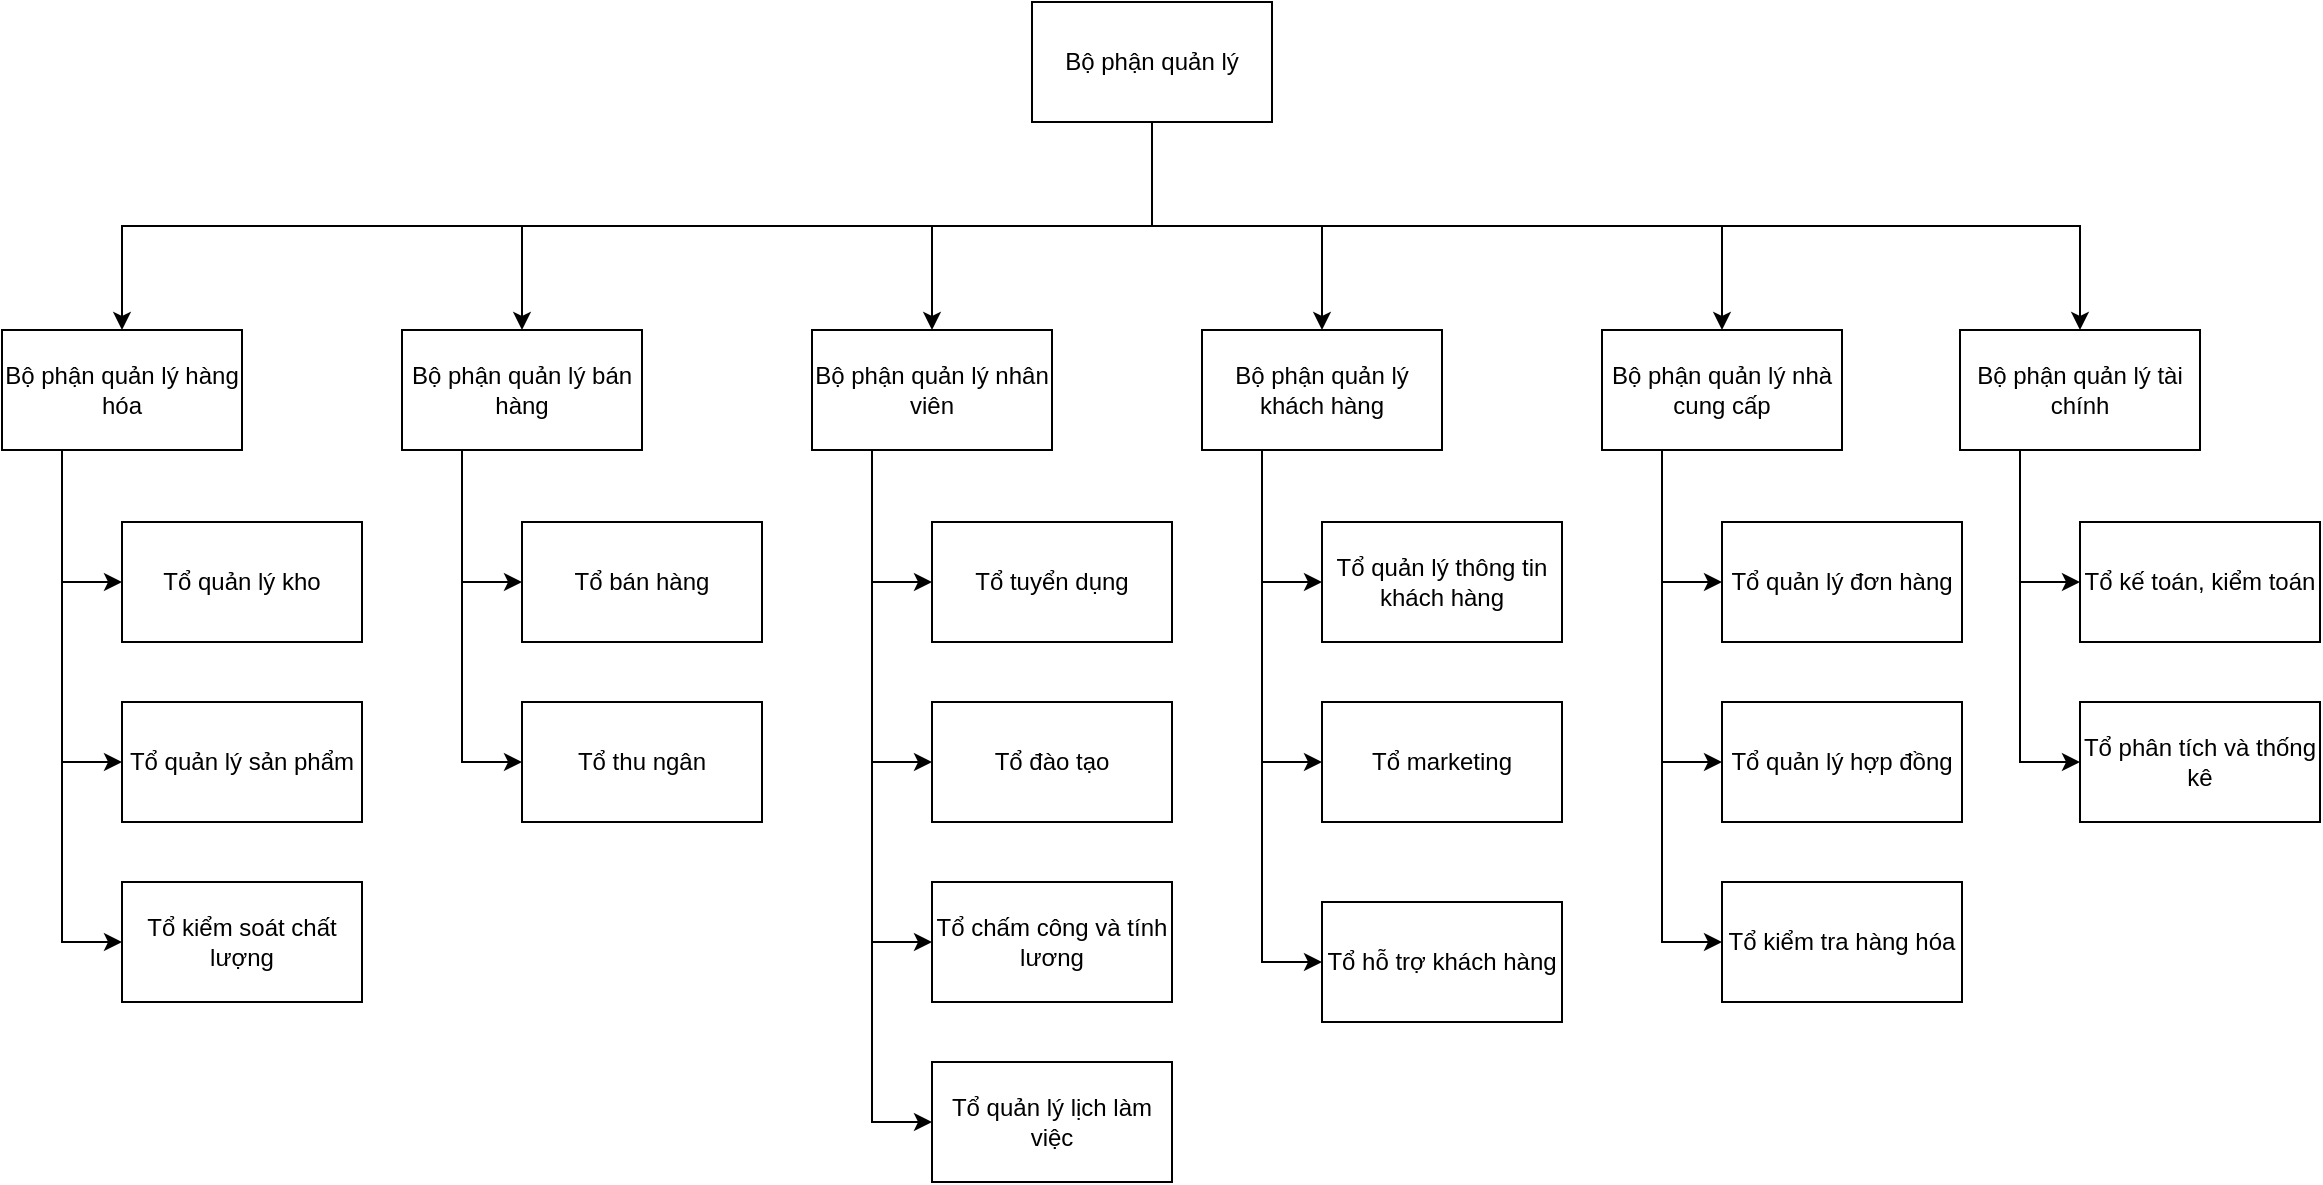 <mxfile version="24.7.8">
  <diagram name="Trang-1" id="8vCLXsjjelnOkAw3biZU">
    <mxGraphModel dx="1195" dy="643" grid="1" gridSize="10" guides="1" tooltips="1" connect="1" arrows="1" fold="1" page="1" pageScale="1" pageWidth="1169" pageHeight="827" math="0" shadow="0">
      <root>
        <mxCell id="0" />
        <mxCell id="1" parent="0" />
        <mxCell id="Vs9UFH5sFDQ2bHk19n7N-2" style="edgeStyle=orthogonalEdgeStyle;rounded=0;orthogonalLoop=1;jettySize=auto;html=1;exitX=0.5;exitY=1;exitDx=0;exitDy=0;" edge="1" parent="1" source="6mbAxJWy0zSrx9NXerLB-1" target="Vs9UFH5sFDQ2bHk19n7N-1">
          <mxGeometry relative="1" as="geometry">
            <Array as="points">
              <mxPoint x="585" y="302" />
              <mxPoint x="70" y="302" />
            </Array>
          </mxGeometry>
        </mxCell>
        <mxCell id="Vs9UFH5sFDQ2bHk19n7N-4" style="edgeStyle=orthogonalEdgeStyle;rounded=0;orthogonalLoop=1;jettySize=auto;html=1;exitX=0.5;exitY=1;exitDx=0;exitDy=0;" edge="1" parent="1" source="6mbAxJWy0zSrx9NXerLB-1" target="Vs9UFH5sFDQ2bHk19n7N-3">
          <mxGeometry relative="1" as="geometry" />
        </mxCell>
        <mxCell id="Vs9UFH5sFDQ2bHk19n7N-51" style="edgeStyle=orthogonalEdgeStyle;rounded=0;orthogonalLoop=1;jettySize=auto;html=1;exitX=0.5;exitY=1;exitDx=0;exitDy=0;" edge="1" parent="1" source="6mbAxJWy0zSrx9NXerLB-1" target="Vs9UFH5sFDQ2bHk19n7N-5">
          <mxGeometry relative="1" as="geometry" />
        </mxCell>
        <mxCell id="Vs9UFH5sFDQ2bHk19n7N-52" style="edgeStyle=orthogonalEdgeStyle;rounded=0;orthogonalLoop=1;jettySize=auto;html=1;exitX=0.5;exitY=1;exitDx=0;exitDy=0;" edge="1" parent="1" source="6mbAxJWy0zSrx9NXerLB-1" target="Vs9UFH5sFDQ2bHk19n7N-31">
          <mxGeometry relative="1" as="geometry" />
        </mxCell>
        <mxCell id="Vs9UFH5sFDQ2bHk19n7N-53" style="edgeStyle=orthogonalEdgeStyle;rounded=0;orthogonalLoop=1;jettySize=auto;html=1;exitX=0.5;exitY=1;exitDx=0;exitDy=0;" edge="1" parent="1" source="6mbAxJWy0zSrx9NXerLB-1" target="Vs9UFH5sFDQ2bHk19n7N-39">
          <mxGeometry relative="1" as="geometry" />
        </mxCell>
        <mxCell id="Vs9UFH5sFDQ2bHk19n7N-54" style="edgeStyle=orthogonalEdgeStyle;rounded=0;orthogonalLoop=1;jettySize=auto;html=1;exitX=0.5;exitY=1;exitDx=0;exitDy=0;" edge="1" parent="1" source="6mbAxJWy0zSrx9NXerLB-1" target="Vs9UFH5sFDQ2bHk19n7N-47">
          <mxGeometry relative="1" as="geometry" />
        </mxCell>
        <mxCell id="6mbAxJWy0zSrx9NXerLB-1" value="Bộ phận quản lý" style="rounded=0;whiteSpace=wrap;html=1;" parent="1" vertex="1">
          <mxGeometry x="525" y="190" width="120" height="60" as="geometry" />
        </mxCell>
        <mxCell id="Vs9UFH5sFDQ2bHk19n7N-9" style="edgeStyle=orthogonalEdgeStyle;rounded=0;orthogonalLoop=1;jettySize=auto;html=1;exitX=0.25;exitY=1;exitDx=0;exitDy=0;" edge="1" parent="1" source="Vs9UFH5sFDQ2bHk19n7N-1" target="Vs9UFH5sFDQ2bHk19n7N-6">
          <mxGeometry relative="1" as="geometry">
            <Array as="points">
              <mxPoint x="40" y="480" />
            </Array>
          </mxGeometry>
        </mxCell>
        <mxCell id="Vs9UFH5sFDQ2bHk19n7N-10" style="edgeStyle=orthogonalEdgeStyle;rounded=0;orthogonalLoop=1;jettySize=auto;html=1;exitX=0.25;exitY=1;exitDx=0;exitDy=0;" edge="1" parent="1" source="Vs9UFH5sFDQ2bHk19n7N-1" target="Vs9UFH5sFDQ2bHk19n7N-7">
          <mxGeometry relative="1" as="geometry">
            <Array as="points">
              <mxPoint x="40" y="570" />
            </Array>
          </mxGeometry>
        </mxCell>
        <mxCell id="Vs9UFH5sFDQ2bHk19n7N-11" style="edgeStyle=orthogonalEdgeStyle;rounded=0;orthogonalLoop=1;jettySize=auto;html=1;exitX=0.25;exitY=1;exitDx=0;exitDy=0;" edge="1" parent="1" source="Vs9UFH5sFDQ2bHk19n7N-1" target="Vs9UFH5sFDQ2bHk19n7N-8">
          <mxGeometry relative="1" as="geometry">
            <Array as="points">
              <mxPoint x="40" y="660" />
            </Array>
          </mxGeometry>
        </mxCell>
        <mxCell id="Vs9UFH5sFDQ2bHk19n7N-1" value="Bộ phận quản lý hàng hóa" style="rounded=0;whiteSpace=wrap;html=1;" vertex="1" parent="1">
          <mxGeometry x="10" y="354" width="120" height="60" as="geometry" />
        </mxCell>
        <mxCell id="Vs9UFH5sFDQ2bHk19n7N-19" style="edgeStyle=orthogonalEdgeStyle;rounded=0;orthogonalLoop=1;jettySize=auto;html=1;exitX=0.25;exitY=1;exitDx=0;exitDy=0;" edge="1" parent="1" source="Vs9UFH5sFDQ2bHk19n7N-3" target="Vs9UFH5sFDQ2bHk19n7N-12">
          <mxGeometry relative="1" as="geometry">
            <Array as="points">
              <mxPoint x="260" y="480" />
              <mxPoint x="260" y="480" />
            </Array>
          </mxGeometry>
        </mxCell>
        <mxCell id="Vs9UFH5sFDQ2bHk19n7N-20" style="edgeStyle=orthogonalEdgeStyle;rounded=0;orthogonalLoop=1;jettySize=auto;html=1;exitX=0.25;exitY=1;exitDx=0;exitDy=0;entryX=0;entryY=0.5;entryDx=0;entryDy=0;" edge="1" parent="1" source="Vs9UFH5sFDQ2bHk19n7N-3" target="Vs9UFH5sFDQ2bHk19n7N-13">
          <mxGeometry relative="1" as="geometry" />
        </mxCell>
        <mxCell id="Vs9UFH5sFDQ2bHk19n7N-21" style="edgeStyle=orthogonalEdgeStyle;rounded=0;orthogonalLoop=1;jettySize=auto;html=1;exitX=0.25;exitY=1;exitDx=0;exitDy=0;entryX=0;entryY=0.5;entryDx=0;entryDy=0;" edge="1" parent="1" source="Vs9UFH5sFDQ2bHk19n7N-31" target="Vs9UFH5sFDQ2bHk19n7N-14">
          <mxGeometry relative="1" as="geometry" />
        </mxCell>
        <mxCell id="Vs9UFH5sFDQ2bHk19n7N-3" value="Bộ phận quản lý bán hàng" style="rounded=0;whiteSpace=wrap;html=1;" vertex="1" parent="1">
          <mxGeometry x="210" y="354" width="120" height="60" as="geometry" />
        </mxCell>
        <mxCell id="Vs9UFH5sFDQ2bHk19n7N-22" style="edgeStyle=orthogonalEdgeStyle;rounded=0;orthogonalLoop=1;jettySize=auto;html=1;exitX=0.25;exitY=1;exitDx=0;exitDy=0;entryX=0;entryY=0.5;entryDx=0;entryDy=0;" edge="1" parent="1" source="Vs9UFH5sFDQ2bHk19n7N-5" target="Vs9UFH5sFDQ2bHk19n7N-15">
          <mxGeometry relative="1" as="geometry" />
        </mxCell>
        <mxCell id="Vs9UFH5sFDQ2bHk19n7N-23" style="edgeStyle=orthogonalEdgeStyle;rounded=0;orthogonalLoop=1;jettySize=auto;html=1;exitX=0.25;exitY=1;exitDx=0;exitDy=0;entryX=0;entryY=0.5;entryDx=0;entryDy=0;" edge="1" parent="1" source="Vs9UFH5sFDQ2bHk19n7N-5" target="Vs9UFH5sFDQ2bHk19n7N-16">
          <mxGeometry relative="1" as="geometry" />
        </mxCell>
        <mxCell id="Vs9UFH5sFDQ2bHk19n7N-24" style="edgeStyle=orthogonalEdgeStyle;rounded=0;orthogonalLoop=1;jettySize=auto;html=1;exitX=0.25;exitY=1;exitDx=0;exitDy=0;entryX=0;entryY=0.5;entryDx=0;entryDy=0;" edge="1" parent="1" source="Vs9UFH5sFDQ2bHk19n7N-5" target="Vs9UFH5sFDQ2bHk19n7N-17">
          <mxGeometry relative="1" as="geometry" />
        </mxCell>
        <mxCell id="Vs9UFH5sFDQ2bHk19n7N-25" style="edgeStyle=orthogonalEdgeStyle;rounded=0;orthogonalLoop=1;jettySize=auto;html=1;exitX=0.25;exitY=1;exitDx=0;exitDy=0;entryX=0;entryY=0.5;entryDx=0;entryDy=0;" edge="1" parent="1" source="Vs9UFH5sFDQ2bHk19n7N-5" target="Vs9UFH5sFDQ2bHk19n7N-18">
          <mxGeometry relative="1" as="geometry" />
        </mxCell>
        <mxCell id="Vs9UFH5sFDQ2bHk19n7N-5" value="Bộ phận quản lý nhân viên" style="rounded=0;whiteSpace=wrap;html=1;" vertex="1" parent="1">
          <mxGeometry x="415" y="354" width="120" height="60" as="geometry" />
        </mxCell>
        <mxCell id="Vs9UFH5sFDQ2bHk19n7N-6" value="Tổ quản lý kho" style="rounded=0;whiteSpace=wrap;html=1;" vertex="1" parent="1">
          <mxGeometry x="70" y="450" width="120" height="60" as="geometry" />
        </mxCell>
        <mxCell id="Vs9UFH5sFDQ2bHk19n7N-7" value="Tổ quản lý sản phẩm" style="rounded=0;whiteSpace=wrap;html=1;" vertex="1" parent="1">
          <mxGeometry x="70" y="540" width="120" height="60" as="geometry" />
        </mxCell>
        <mxCell id="Vs9UFH5sFDQ2bHk19n7N-8" value="Tổ kiểm soát chất lượng" style="rounded=0;whiteSpace=wrap;html=1;" vertex="1" parent="1">
          <mxGeometry x="70" y="630" width="120" height="60" as="geometry" />
        </mxCell>
        <mxCell id="Vs9UFH5sFDQ2bHk19n7N-12" value="Tổ bán hàng" style="rounded=0;whiteSpace=wrap;html=1;" vertex="1" parent="1">
          <mxGeometry x="270" y="450" width="120" height="60" as="geometry" />
        </mxCell>
        <mxCell id="Vs9UFH5sFDQ2bHk19n7N-13" value="Tổ thu ngân" style="rounded=0;whiteSpace=wrap;html=1;" vertex="1" parent="1">
          <mxGeometry x="270" y="540" width="120" height="60" as="geometry" />
        </mxCell>
        <mxCell id="Vs9UFH5sFDQ2bHk19n7N-14" value="Tổ hỗ trợ khách hàng" style="rounded=0;whiteSpace=wrap;html=1;" vertex="1" parent="1">
          <mxGeometry x="670" y="640" width="120" height="60" as="geometry" />
        </mxCell>
        <mxCell id="Vs9UFH5sFDQ2bHk19n7N-15" value="Tổ tuyển dụng" style="rounded=0;whiteSpace=wrap;html=1;" vertex="1" parent="1">
          <mxGeometry x="475" y="450" width="120" height="60" as="geometry" />
        </mxCell>
        <mxCell id="Vs9UFH5sFDQ2bHk19n7N-16" value="Tổ đào tạo" style="rounded=0;whiteSpace=wrap;html=1;" vertex="1" parent="1">
          <mxGeometry x="475" y="540" width="120" height="60" as="geometry" />
        </mxCell>
        <mxCell id="Vs9UFH5sFDQ2bHk19n7N-17" value="Tổ chấm công và tính lương" style="rounded=0;whiteSpace=wrap;html=1;" vertex="1" parent="1">
          <mxGeometry x="475" y="630" width="120" height="60" as="geometry" />
        </mxCell>
        <mxCell id="Vs9UFH5sFDQ2bHk19n7N-18" value="Tổ quản lý lịch làm việc" style="rounded=0;whiteSpace=wrap;html=1;" vertex="1" parent="1">
          <mxGeometry x="475" y="720" width="120" height="60" as="geometry" />
        </mxCell>
        <mxCell id="Vs9UFH5sFDQ2bHk19n7N-27" style="edgeStyle=orthogonalEdgeStyle;rounded=0;orthogonalLoop=1;jettySize=auto;html=1;exitX=0.25;exitY=1;exitDx=0;exitDy=0;entryX=0;entryY=0.5;entryDx=0;entryDy=0;" edge="1" source="Vs9UFH5sFDQ2bHk19n7N-31" target="Vs9UFH5sFDQ2bHk19n7N-32" parent="1">
          <mxGeometry relative="1" as="geometry" />
        </mxCell>
        <mxCell id="Vs9UFH5sFDQ2bHk19n7N-28" style="edgeStyle=orthogonalEdgeStyle;rounded=0;orthogonalLoop=1;jettySize=auto;html=1;exitX=0.25;exitY=1;exitDx=0;exitDy=0;entryX=0;entryY=0.5;entryDx=0;entryDy=0;" edge="1" source="Vs9UFH5sFDQ2bHk19n7N-31" target="Vs9UFH5sFDQ2bHk19n7N-33" parent="1">
          <mxGeometry relative="1" as="geometry" />
        </mxCell>
        <mxCell id="Vs9UFH5sFDQ2bHk19n7N-31" value="Bộ phận quản lý khách hàng" style="rounded=0;whiteSpace=wrap;html=1;" vertex="1" parent="1">
          <mxGeometry x="610" y="354" width="120" height="60" as="geometry" />
        </mxCell>
        <mxCell id="Vs9UFH5sFDQ2bHk19n7N-32" value="Tổ quản lý thông tin khách hàng" style="rounded=0;whiteSpace=wrap;html=1;" vertex="1" parent="1">
          <mxGeometry x="670" y="450" width="120" height="60" as="geometry" />
        </mxCell>
        <mxCell id="Vs9UFH5sFDQ2bHk19n7N-33" value="Tổ marketing" style="rounded=0;whiteSpace=wrap;html=1;" vertex="1" parent="1">
          <mxGeometry x="670" y="540" width="120" height="60" as="geometry" />
        </mxCell>
        <mxCell id="Vs9UFH5sFDQ2bHk19n7N-37" style="edgeStyle=orthogonalEdgeStyle;rounded=0;orthogonalLoop=1;jettySize=auto;html=1;exitX=0.25;exitY=1;exitDx=0;exitDy=0;entryX=0;entryY=0.5;entryDx=0;entryDy=0;" edge="1" source="Vs9UFH5sFDQ2bHk19n7N-39" target="Vs9UFH5sFDQ2bHk19n7N-40" parent="1">
          <mxGeometry relative="1" as="geometry" />
        </mxCell>
        <mxCell id="Vs9UFH5sFDQ2bHk19n7N-38" style="edgeStyle=orthogonalEdgeStyle;rounded=0;orthogonalLoop=1;jettySize=auto;html=1;exitX=0.25;exitY=1;exitDx=0;exitDy=0;entryX=0;entryY=0.5;entryDx=0;entryDy=0;" edge="1" source="Vs9UFH5sFDQ2bHk19n7N-39" target="Vs9UFH5sFDQ2bHk19n7N-41" parent="1">
          <mxGeometry relative="1" as="geometry" />
        </mxCell>
        <mxCell id="Vs9UFH5sFDQ2bHk19n7N-43" style="edgeStyle=orthogonalEdgeStyle;rounded=0;orthogonalLoop=1;jettySize=auto;html=1;exitX=0.25;exitY=1;exitDx=0;exitDy=0;entryX=0;entryY=0.5;entryDx=0;entryDy=0;" edge="1" parent="1" source="Vs9UFH5sFDQ2bHk19n7N-39" target="Vs9UFH5sFDQ2bHk19n7N-42">
          <mxGeometry relative="1" as="geometry" />
        </mxCell>
        <mxCell id="Vs9UFH5sFDQ2bHk19n7N-39" value="Bộ phận quản lý nhà cung cấp" style="rounded=0;whiteSpace=wrap;html=1;" vertex="1" parent="1">
          <mxGeometry x="810" y="354" width="120" height="60" as="geometry" />
        </mxCell>
        <mxCell id="Vs9UFH5sFDQ2bHk19n7N-40" value="Tổ quản lý đơn hàng" style="rounded=0;whiteSpace=wrap;html=1;" vertex="1" parent="1">
          <mxGeometry x="870" y="450" width="120" height="60" as="geometry" />
        </mxCell>
        <mxCell id="Vs9UFH5sFDQ2bHk19n7N-41" value="Tổ quản lý hợp đồng" style="rounded=0;whiteSpace=wrap;html=1;" vertex="1" parent="1">
          <mxGeometry x="870" y="540" width="120" height="60" as="geometry" />
        </mxCell>
        <mxCell id="Vs9UFH5sFDQ2bHk19n7N-42" value="Tổ kiểm tra hàng hóa" style="rounded=0;whiteSpace=wrap;html=1;" vertex="1" parent="1">
          <mxGeometry x="870" y="630" width="120" height="60" as="geometry" />
        </mxCell>
        <mxCell id="Vs9UFH5sFDQ2bHk19n7N-44" style="edgeStyle=orthogonalEdgeStyle;rounded=0;orthogonalLoop=1;jettySize=auto;html=1;exitX=0.25;exitY=1;exitDx=0;exitDy=0;entryX=0;entryY=0.5;entryDx=0;entryDy=0;" edge="1" source="Vs9UFH5sFDQ2bHk19n7N-47" target="Vs9UFH5sFDQ2bHk19n7N-48" parent="1">
          <mxGeometry relative="1" as="geometry" />
        </mxCell>
        <mxCell id="Vs9UFH5sFDQ2bHk19n7N-45" style="edgeStyle=orthogonalEdgeStyle;rounded=0;orthogonalLoop=1;jettySize=auto;html=1;exitX=0.25;exitY=1;exitDx=0;exitDy=0;entryX=0;entryY=0.5;entryDx=0;entryDy=0;" edge="1" source="Vs9UFH5sFDQ2bHk19n7N-47" target="Vs9UFH5sFDQ2bHk19n7N-49" parent="1">
          <mxGeometry relative="1" as="geometry" />
        </mxCell>
        <mxCell id="Vs9UFH5sFDQ2bHk19n7N-47" value="Bộ phận quản lý tài chính" style="rounded=0;whiteSpace=wrap;html=1;" vertex="1" parent="1">
          <mxGeometry x="989" y="354" width="120" height="60" as="geometry" />
        </mxCell>
        <mxCell id="Vs9UFH5sFDQ2bHk19n7N-48" value="Tổ kế toán, kiểm toán" style="rounded=0;whiteSpace=wrap;html=1;" vertex="1" parent="1">
          <mxGeometry x="1049" y="450" width="120" height="60" as="geometry" />
        </mxCell>
        <mxCell id="Vs9UFH5sFDQ2bHk19n7N-49" value="Tổ phân tích và thống kê" style="rounded=0;whiteSpace=wrap;html=1;" vertex="1" parent="1">
          <mxGeometry x="1049" y="540" width="120" height="60" as="geometry" />
        </mxCell>
      </root>
    </mxGraphModel>
  </diagram>
</mxfile>
